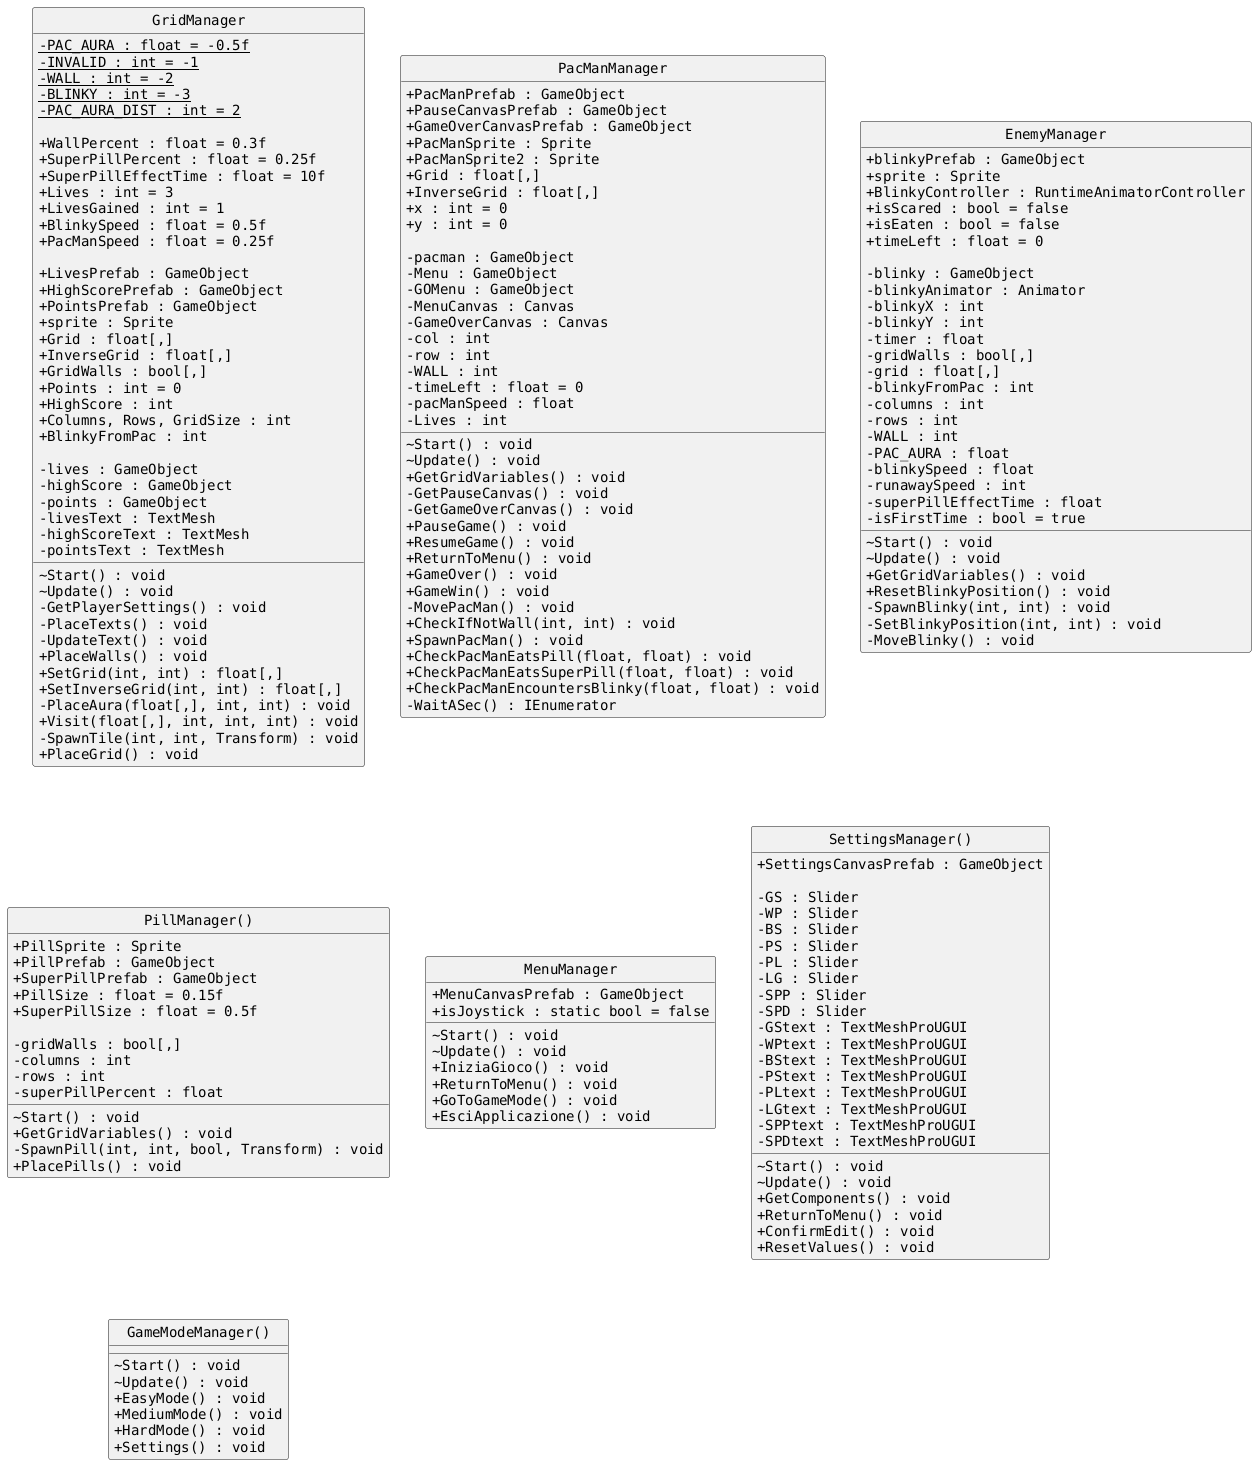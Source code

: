 @startuml
hide circle
skinparam defaultFontName Monospaced
skinparam monochrome true
skinparam classAttributeIconSize 0


	class GridManager {
		<u>-PAC_AURA : float = -0.5f
		<u>-INVALID : int = -1
		<u>-WALL : int = -2
		<u>-BLINKY : int = -3
		<u>-PAC_AURA_DIST : int = 2
		
		+WallPercent : float = 0.3f
		+SuperPillPercent : float = 0.25f
		+SuperPillEffectTime : float = 10f
		+Lives : int = 3
		+LivesGained : int = 1
		+BlinkySpeed : float = 0.5f
		+PacManSpeed : float = 0.25f
		
		+LivesPrefab : GameObject
		+HighScorePrefab : GameObject
		+PointsPrefab : GameObject
		+sprite : Sprite
		+Grid : float[,]
		+InverseGrid : float[,]
		+GridWalls : bool[,]
		+Points : int = 0
		+HighScore : int
		+Columns, Rows, GridSize : int
		+BlinkyFromPac : int	
		
		-lives : GameObject
		-highScore : GameObject
		-points : GameObject
		-livesText : TextMesh
		-highScoreText : TextMesh
		-pointsText : TextMesh
		
		~Start() : void
		~Update() : void
		-GetPlayerSettings() : void
		-PlaceTexts() : void
		-UpdateText() : void
		+PlaceWalls() : void
		+SetGrid(int, int) : float[,]
		+SetInverseGrid(int, int) : float[,]
		-PlaceAura(float[,], int, int) : void
		+Visit(float[,], int, int, int) : void
		-SpawnTile(int, int, Transform) : void
		+PlaceGrid() : void
	}
	
	
	class PacManManager {
		+PacManPrefab : GameObject
		+PauseCanvasPrefab : GameObject
		+GameOverCanvasPrefab : GameObject
		+PacManSprite : Sprite
		+PacManSprite2 : Sprite
		+Grid : float[,]
		+InverseGrid : float[,]
		+x : int = 0
		+y : int = 0
		
		-pacman : GameObject
		-Menu : GameObject
		-GOMenu : GameObject
		-MenuCanvas : Canvas
		-GameOverCanvas : Canvas
		-col : int
		-row : int
		-WALL : int
		-timeLeft : float = 0
		-pacManSpeed : float
		-Lives : int
	
		~Start() : void
		~Update() : void
		+GetGridVariables() : void
		-GetPauseCanvas() : void
		-GetGameOverCanvas() : void
		+PauseGame() : void
		+ResumeGame() : void
		+ReturnToMenu() : void
		+GameOver() : void
		+GameWin() : void
		-MovePacMan() : void
		+CheckIfNotWall(int, int) : void
		+SpawnPacMan() : void
		+CheckPacManEatsPill(float, float) : void
		+CheckPacManEatsSuperPill(float, float) : void
		+CheckPacManEncountersBlinky(float, float) : void
		-WaitASec() : IEnumerator
	}
	
	class EnemyManager {
		+blinkyPrefab : GameObject
		+sprite : Sprite
		+BlinkyController : RuntimeAnimatorController
		+isScared : bool = false
		+isEaten : bool = false
		+timeLeft : float = 0
		
		-blinky : GameObject
		-blinkyAnimator : Animator
		-blinkyX : int
		-blinkyY : int
		-timer : float
		-gridWalls : bool[,]
		-grid : float[,]
		-blinkyFromPac : int
		-columns : int
		-rows : int
		-WALL : int
		-PAC_AURA : float
		-blinkySpeed : float
		-runawaySpeed : int
		-superPillEffectTime : float
		-isFirstTime : bool = true
	
		~Start() : void
		~Update() : void
		+GetGridVariables() : void
		+ResetBlinkyPosition() : void
		-SpawnBlinky(int, int) : void
		-SetBlinkyPosition(int, int) : void
		-MoveBlinky() : void
	}
	
	class PillManager(){
		+PillSprite : Sprite
		+PillPrefab : GameObject
		+SuperPillPrefab : GameObject
		+PillSize : float = 0.15f
		+SuperPillSize : float = 0.5f
		
		-gridWalls : bool[,]
		-columns : int
		-rows : int
		-superPillPercent : float
		
		~Start() : void
		+GetGridVariables() : void
		-SpawnPill(int, int, bool, Transform) : void
		+PlacePills() : void
	}
	
	class MenuManager {
		+MenuCanvasPrefab : GameObject
		+isJoystick : static bool = false
		
		~Start() : void
		~Update() : void
		+IniziaGioco() : void
		+ReturnToMenu() : void
		+GoToGameMode() : void
		+EsciApplicazione() : void
	}
	
	class SettingsManager(){
		+SettingsCanvasPrefab : GameObject
		
		-GS : Slider 
		-WP : Slider 
		-BS : Slider 
		-PS : Slider 
		-PL : Slider 
		-LG : Slider 
		-SPP : Slider
		-SPD : Slider
		-GStext : TextMeshProUGUI 
		-WPtext : TextMeshProUGUI 
		-BStext : TextMeshProUGUI 
		-PStext : TextMeshProUGUI 
		-PLtext : TextMeshProUGUI 
		-LGtext : TextMeshProUGUI 
		-SPPtext : TextMeshProUGUI
		-SPDtext : TextMeshProUGUI
		
		~Start() : void
		~Update() : void
		+GetComponents() : void
		+ReturnToMenu() : void
		+ConfirmEdit() : void
		+ResetValues() : void
	}
	
	class GameModeManager(){
		~Start() : void
		~Update() : void
		+EasyMode() : void
		+MediumMode() : void
		+HardMode() : void
		+Settings() : void
	}

@enduml
